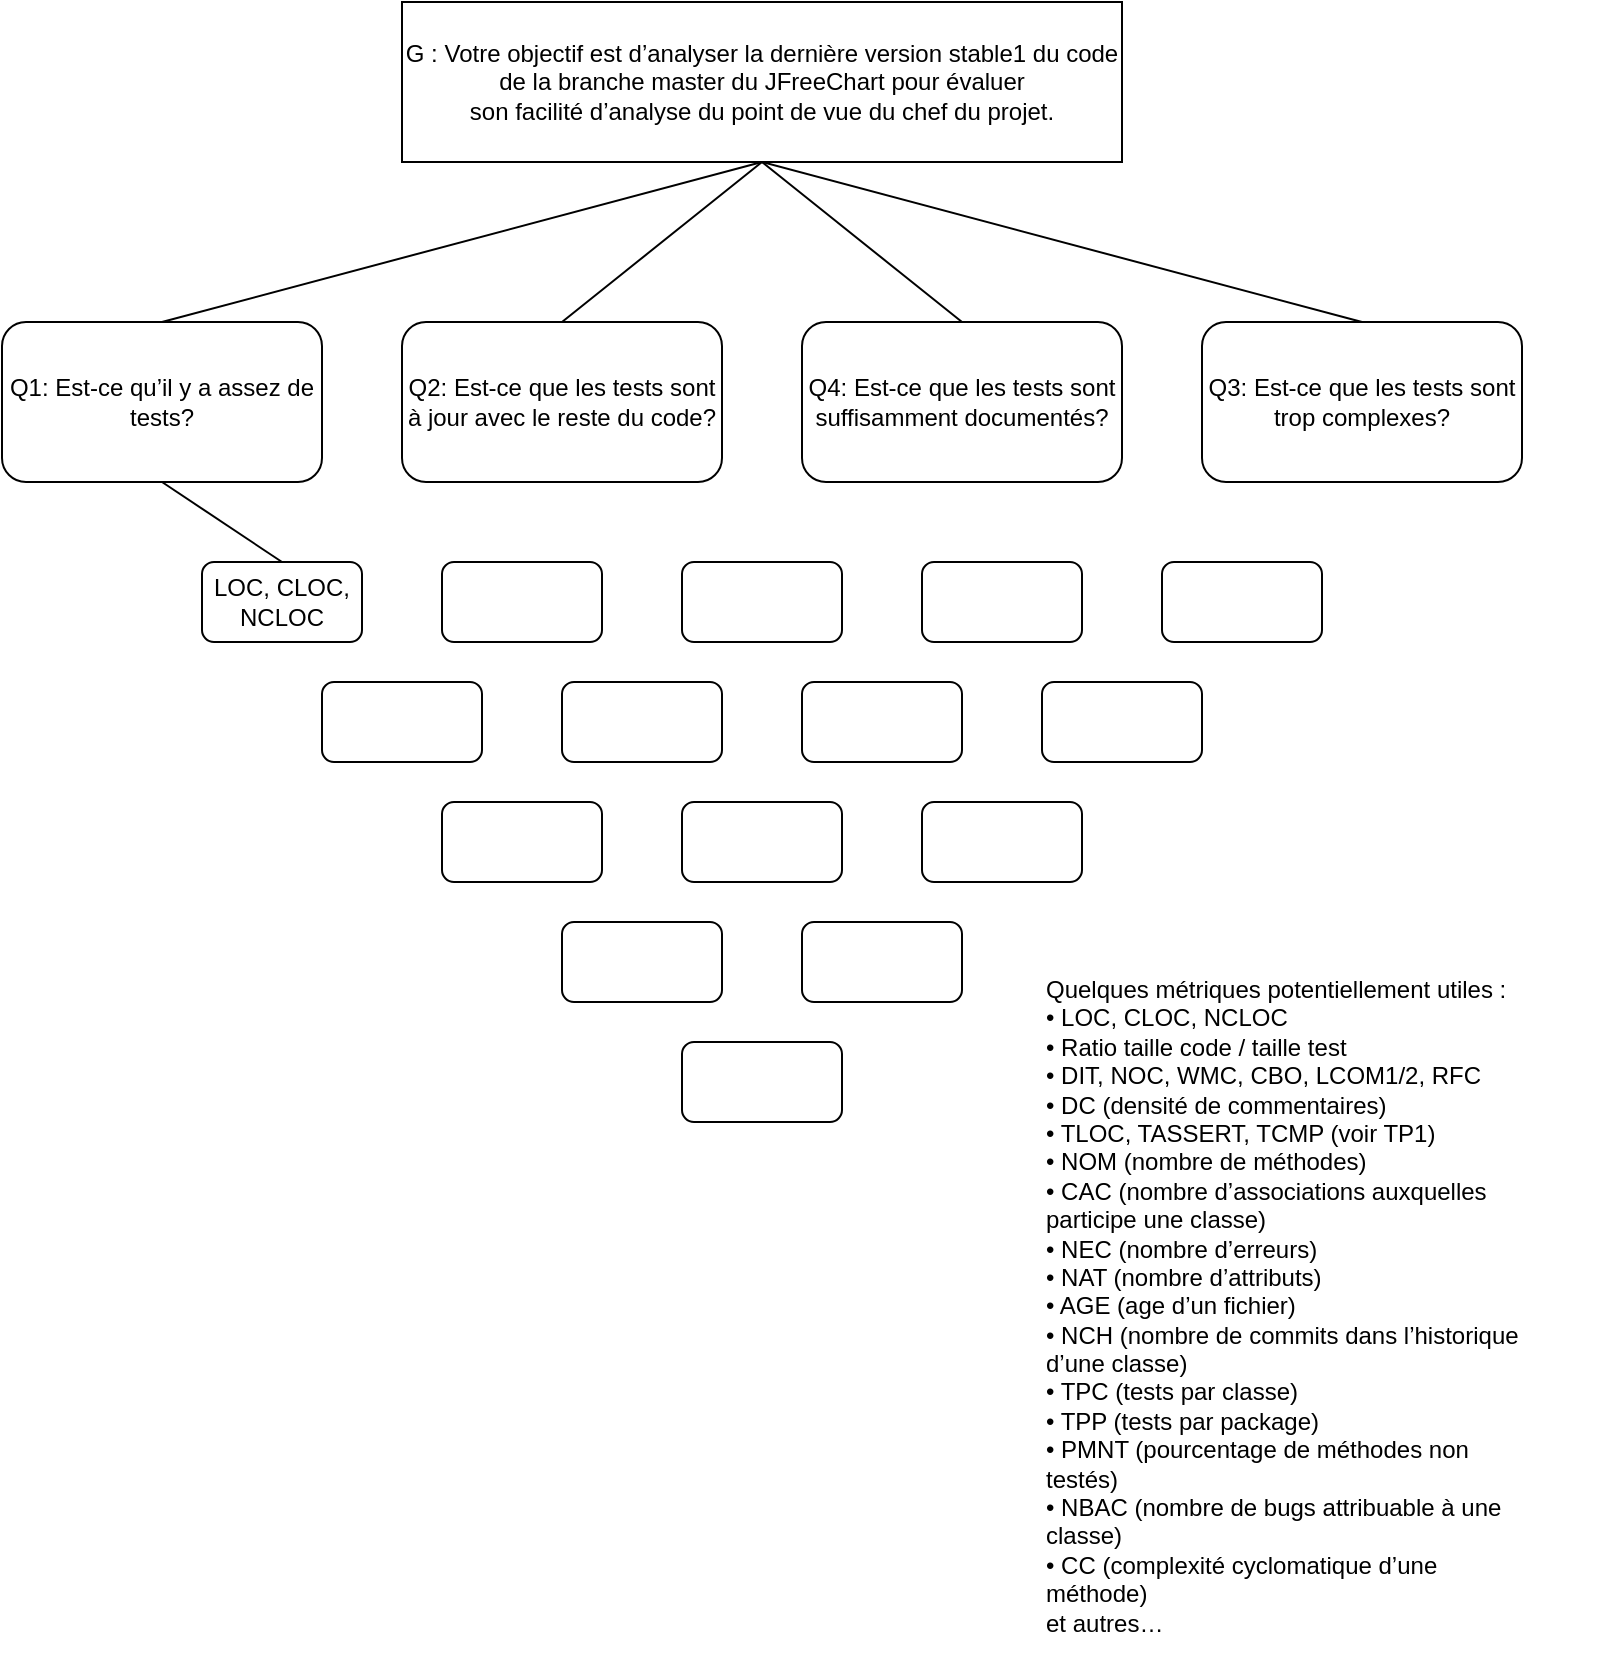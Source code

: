<mxfile version="20.3.6" type="device" pages="2"><diagram id="zffxVtpfFreSx3cwW2a-" name="Page-1"><mxGraphModel dx="1175" dy="823" grid="1" gridSize="10" guides="1" tooltips="1" connect="1" arrows="1" fold="1" page="1" pageScale="1" pageWidth="850" pageHeight="1100" math="0" shadow="0"><root><mxCell id="0"/><mxCell id="1" parent="0"/><mxCell id="87PNnA3hIG4e7Y2w0Kki-1" value="Q1: Est-ce qu’il y a assez de tests?" style="rounded=1;whiteSpace=wrap;html=1;" parent="1" vertex="1"><mxGeometry x="40" y="240" width="160" height="80" as="geometry"/></mxCell><mxCell id="87PNnA3hIG4e7Y2w0Kki-3" value="Q3: Est-ce que les tests sont trop complexes?" style="rounded=1;whiteSpace=wrap;html=1;" parent="1" vertex="1"><mxGeometry x="640" y="240" width="160" height="80" as="geometry"/></mxCell><mxCell id="87PNnA3hIG4e7Y2w0Kki-4" value="Q2: Est-ce que les tests sont à jour avec le reste du code?" style="rounded=1;whiteSpace=wrap;html=1;" parent="1" vertex="1"><mxGeometry x="240" y="240" width="160" height="80" as="geometry"/></mxCell><mxCell id="87PNnA3hIG4e7Y2w0Kki-5" value="Q4: Est-ce que les tests sont suffisamment documentés?" style="rounded=1;whiteSpace=wrap;html=1;" parent="1" vertex="1"><mxGeometry x="440" y="240" width="160" height="80" as="geometry"/></mxCell><mxCell id="87PNnA3hIG4e7Y2w0Kki-6" value="G : Votre objectif est d’analyser la dernière version stable1 du code de la branche master du JFreeChart pour évaluer&lt;br&gt;son facilité d’analyse du point de vue du chef du projet." style="rounded=0;whiteSpace=wrap;html=1;" parent="1" vertex="1"><mxGeometry x="240" y="80" width="360" height="80" as="geometry"/></mxCell><mxCell id="87PNnA3hIG4e7Y2w0Kki-9" value="" style="endArrow=none;html=1;rounded=0;entryX=0.5;entryY=1;entryDx=0;entryDy=0;exitX=0.5;exitY=0;exitDx=0;exitDy=0;" parent="1" source="87PNnA3hIG4e7Y2w0Kki-1" target="87PNnA3hIG4e7Y2w0Kki-6" edge="1"><mxGeometry width="50" height="50" relative="1" as="geometry"><mxPoint x="150" y="150" as="sourcePoint"/><mxPoint x="180" y="150" as="targetPoint"/></mxGeometry></mxCell><mxCell id="87PNnA3hIG4e7Y2w0Kki-10" value="" style="endArrow=none;html=1;rounded=0;entryX=0.5;entryY=1;entryDx=0;entryDy=0;exitX=0.5;exitY=0;exitDx=0;exitDy=0;" parent="1" source="87PNnA3hIG4e7Y2w0Kki-3" target="87PNnA3hIG4e7Y2w0Kki-6" edge="1"><mxGeometry width="50" height="50" relative="1" as="geometry"><mxPoint x="290" y="450" as="sourcePoint"/><mxPoint x="340" y="400" as="targetPoint"/></mxGeometry></mxCell><mxCell id="87PNnA3hIG4e7Y2w0Kki-11" value="" style="endArrow=none;html=1;rounded=0;entryX=0.5;entryY=1;entryDx=0;entryDy=0;exitX=0.5;exitY=0;exitDx=0;exitDy=0;" parent="1" source="87PNnA3hIG4e7Y2w0Kki-4" target="87PNnA3hIG4e7Y2w0Kki-6" edge="1"><mxGeometry width="50" height="50" relative="1" as="geometry"><mxPoint x="130" y="400" as="sourcePoint"/><mxPoint x="180" y="350" as="targetPoint"/></mxGeometry></mxCell><mxCell id="87PNnA3hIG4e7Y2w0Kki-12" value="" style="endArrow=none;html=1;rounded=0;entryX=0.5;entryY=1;entryDx=0;entryDy=0;exitX=0.5;exitY=0;exitDx=0;exitDy=0;" parent="1" source="87PNnA3hIG4e7Y2w0Kki-5" target="87PNnA3hIG4e7Y2w0Kki-6" edge="1"><mxGeometry width="50" height="50" relative="1" as="geometry"><mxPoint x="360" y="360" as="sourcePoint"/><mxPoint x="410" y="310" as="targetPoint"/></mxGeometry></mxCell><mxCell id="87PNnA3hIG4e7Y2w0Kki-14" value="Quelques métriques potentiellement utiles :&#xA;• LOC, CLOC, NCLOC&#xA;• Ratio taille code / taille test&#xA;• DIT, NOC, WMC, CBO, LCOM1/2, RFC&#xA;• DC (densité de commentaires)&#xA;• TLOC, TASSERT, TCMP (voir TP1)&#xA;• NOM (nombre de méthodes)&#xA;• CAC (nombre d’associations auxquelles&#xA;participe une classe)&#xA;• NEC (nombre d’erreurs)&#xA;• NAT (nombre d’attributs)&#xA;• AGE (age d’un fichier)&#xA;• NCH (nombre de commits dans l’historique&#xA;d’une classe)&#xA;• TPC (tests par classe)&#xA;• TPP (tests par package)&#xA;• PMNT (pourcentage de méthodes non&#xA;testés)&#xA;• NBAC (nombre de bugs attribuable à une&#xA;classe)&#xA;• CC (complexité cyclomatique d’une&#xA;méthode)&#xA;et autres…" style="text;whiteSpace=wrap;html=1;" parent="1" vertex="1"><mxGeometry x="560" y="560" width="280" height="350" as="geometry"/></mxCell><mxCell id="IXcVoKESkmsL63TugBQL-2" style="rounded=0;orthogonalLoop=1;jettySize=auto;html=1;endArrow=none;endFill=0;exitX=0.5;exitY=0;exitDx=0;exitDy=0;entryX=0.5;entryY=1;entryDx=0;entryDy=0;" edge="1" parent="1" source="IXcVoKESkmsL63TugBQL-1" target="87PNnA3hIG4e7Y2w0Kki-1"><mxGeometry relative="1" as="geometry"><mxPoint x="260" y="360" as="targetPoint"/></mxGeometry></mxCell><mxCell id="IXcVoKESkmsL63TugBQL-1" value="LOC, CLOC, NCLOC" style="rounded=1;whiteSpace=wrap;html=1;" vertex="1" parent="1"><mxGeometry x="140" y="360" width="80" height="40" as="geometry"/></mxCell><mxCell id="IXcVoKESkmsL63TugBQL-5" value="" style="rounded=1;whiteSpace=wrap;html=1;" vertex="1" parent="1"><mxGeometry x="260" y="360" width="80" height="40" as="geometry"/></mxCell><mxCell id="IXcVoKESkmsL63TugBQL-6" value="" style="rounded=1;whiteSpace=wrap;html=1;" vertex="1" parent="1"><mxGeometry x="380" y="360" width="80" height="40" as="geometry"/></mxCell><mxCell id="IXcVoKESkmsL63TugBQL-7" value="" style="rounded=1;whiteSpace=wrap;html=1;" vertex="1" parent="1"><mxGeometry x="260" y="480" width="80" height="40" as="geometry"/></mxCell><mxCell id="IXcVoKESkmsL63TugBQL-8" value="" style="rounded=1;whiteSpace=wrap;html=1;" vertex="1" parent="1"><mxGeometry x="380" y="480" width="80" height="40" as="geometry"/></mxCell><mxCell id="IXcVoKESkmsL63TugBQL-9" value="" style="rounded=1;whiteSpace=wrap;html=1;" vertex="1" parent="1"><mxGeometry x="500" y="480" width="80" height="40" as="geometry"/></mxCell><mxCell id="IXcVoKESkmsL63TugBQL-10" value="" style="rounded=1;whiteSpace=wrap;html=1;" vertex="1" parent="1"><mxGeometry x="500" y="360" width="80" height="40" as="geometry"/></mxCell><mxCell id="IXcVoKESkmsL63TugBQL-11" value="" style="rounded=1;whiteSpace=wrap;html=1;" vertex="1" parent="1"><mxGeometry x="620" y="360" width="80" height="40" as="geometry"/></mxCell><mxCell id="IXcVoKESkmsL63TugBQL-12" value="" style="rounded=1;whiteSpace=wrap;html=1;" vertex="1" parent="1"><mxGeometry x="320" y="540" width="80" height="40" as="geometry"/></mxCell><mxCell id="IXcVoKESkmsL63TugBQL-13" value="" style="rounded=1;whiteSpace=wrap;html=1;" vertex="1" parent="1"><mxGeometry x="440" y="540" width="80" height="40" as="geometry"/></mxCell><mxCell id="IXcVoKESkmsL63TugBQL-14" value="" style="rounded=1;whiteSpace=wrap;html=1;" vertex="1" parent="1"><mxGeometry x="380" y="600" width="80" height="40" as="geometry"/></mxCell><mxCell id="IXcVoKESkmsL63TugBQL-18" value="" style="rounded=1;whiteSpace=wrap;html=1;" vertex="1" parent="1"><mxGeometry x="200" y="420" width="80" height="40" as="geometry"/></mxCell><mxCell id="IXcVoKESkmsL63TugBQL-19" value="" style="rounded=1;whiteSpace=wrap;html=1;" vertex="1" parent="1"><mxGeometry x="320" y="420" width="80" height="40" as="geometry"/></mxCell><mxCell id="IXcVoKESkmsL63TugBQL-20" value="" style="rounded=1;whiteSpace=wrap;html=1;" vertex="1" parent="1"><mxGeometry x="440" y="420" width="80" height="40" as="geometry"/></mxCell><mxCell id="IXcVoKESkmsL63TugBQL-21" value="" style="rounded=1;whiteSpace=wrap;html=1;" vertex="1" parent="1"><mxGeometry x="560" y="420" width="80" height="40" as="geometry"/></mxCell></root></mxGraphModel></diagram><diagram id="iI3uD8l9MUWRjhcRu6qV" name="Page-2"><mxGraphModel dx="974" dy="682" grid="1" gridSize="10" guides="1" tooltips="1" connect="1" arrows="1" fold="1" page="1" pageScale="1" pageWidth="850" pageHeight="1100" math="0" shadow="0"><root><mxCell id="0"/><mxCell id="1" parent="0"/><mxCell id="PMy0hib2WkiIOrdqDRc6-1" value="Q1: Est-ce qu’il y a assez de tests?" style="rounded=1;whiteSpace=wrap;html=1;" vertex="1" parent="1"><mxGeometry x="40" y="240" width="160" height="80" as="geometry"/></mxCell><mxCell id="PMy0hib2WkiIOrdqDRc6-2" value="Q3: Est-ce que les tests sont trop complexes?" style="rounded=1;whiteSpace=wrap;html=1;" vertex="1" parent="1"><mxGeometry x="640" y="240" width="160" height="80" as="geometry"/></mxCell><mxCell id="PMy0hib2WkiIOrdqDRc6-3" value="Q2: Est-ce que les tests sont à jour avec le reste du code?" style="rounded=1;whiteSpace=wrap;html=1;" vertex="1" parent="1"><mxGeometry x="240" y="240" width="160" height="80" as="geometry"/></mxCell><mxCell id="PMy0hib2WkiIOrdqDRc6-4" value="Q4: Est-ce que les tests sont suffisamment documentés?" style="rounded=1;whiteSpace=wrap;html=1;" vertex="1" parent="1"><mxGeometry x="440" y="240" width="160" height="80" as="geometry"/></mxCell><mxCell id="PMy0hib2WkiIOrdqDRc6-5" value="G : Votre objectif est d’analyser la dernière version stable1 du code de la branche master du JFreeChart pour évaluer&lt;br&gt;son facilité d’analyse du point de vue du chef du projet." style="rounded=0;whiteSpace=wrap;html=1;" vertex="1" parent="1"><mxGeometry x="240" y="80" width="360" height="80" as="geometry"/></mxCell><mxCell id="PMy0hib2WkiIOrdqDRc6-6" value="" style="endArrow=none;html=1;rounded=0;entryX=0.5;entryY=1;entryDx=0;entryDy=0;exitX=0.5;exitY=0;exitDx=0;exitDy=0;" edge="1" parent="1" source="PMy0hib2WkiIOrdqDRc6-1" target="PMy0hib2WkiIOrdqDRc6-5"><mxGeometry width="50" height="50" relative="1" as="geometry"><mxPoint x="150" y="150" as="sourcePoint"/><mxPoint x="180" y="150" as="targetPoint"/></mxGeometry></mxCell><mxCell id="PMy0hib2WkiIOrdqDRc6-7" value="" style="endArrow=none;html=1;rounded=0;entryX=0.5;entryY=1;entryDx=0;entryDy=0;exitX=0.5;exitY=0;exitDx=0;exitDy=0;" edge="1" parent="1" source="PMy0hib2WkiIOrdqDRc6-2" target="PMy0hib2WkiIOrdqDRc6-5"><mxGeometry width="50" height="50" relative="1" as="geometry"><mxPoint x="290" y="450" as="sourcePoint"/><mxPoint x="340" y="400" as="targetPoint"/></mxGeometry></mxCell><mxCell id="PMy0hib2WkiIOrdqDRc6-8" value="" style="endArrow=none;html=1;rounded=0;entryX=0.5;entryY=1;entryDx=0;entryDy=0;exitX=0.5;exitY=0;exitDx=0;exitDy=0;" edge="1" parent="1" source="PMy0hib2WkiIOrdqDRc6-3" target="PMy0hib2WkiIOrdqDRc6-5"><mxGeometry width="50" height="50" relative="1" as="geometry"><mxPoint x="130" y="400" as="sourcePoint"/><mxPoint x="180" y="350" as="targetPoint"/></mxGeometry></mxCell><mxCell id="PMy0hib2WkiIOrdqDRc6-9" value="" style="endArrow=none;html=1;rounded=0;entryX=0.5;entryY=1;entryDx=0;entryDy=0;exitX=0.5;exitY=0;exitDx=0;exitDy=0;" edge="1" parent="1" source="PMy0hib2WkiIOrdqDRc6-4" target="PMy0hib2WkiIOrdqDRc6-5"><mxGeometry width="50" height="50" relative="1" as="geometry"><mxPoint x="360" y="360" as="sourcePoint"/><mxPoint x="410" y="310" as="targetPoint"/></mxGeometry></mxCell><mxCell id="PMy0hib2WkiIOrdqDRc6-10" value="Quelques métriques potentiellement utiles :&#xA;• LOC, CLOC, NCLOC&#xA;• Ratio taille code / taille test&#xA;• DIT, NOC, WMC, CBO, LCOM1/2, RFC&#xA;• DC (densité de commentaires)&#xA;• TLOC, TASSERT, TCMP (voir TP1)&#xA;• NOM (nombre de méthodes)&#xA;• CAC (nombre d’associations auxquelles&#xA;participe une classe)&#xA;• NEC (nombre d’erreurs)&#xA;• NAT (nombre d’attributs)&#xA;• AGE (age d’un fichier)&#xA;• NCH (nombre de commits dans l’historique&#xA;d’une classe)&#xA;• TPC (tests par classe)&#xA;• TPP (tests par package)&#xA;• PMNT (pourcentage de méthodes non&#xA;testés)&#xA;• NBAC (nombre de bugs attribuable à une&#xA;classe)&#xA;• CC (complexité cyclomatique d’une&#xA;méthode)&#xA;et autres…" style="text;whiteSpace=wrap;html=1;" vertex="1" parent="1"><mxGeometry x="560" y="730" width="280" height="350" as="geometry"/></mxCell><mxCell id="PMy0hib2WkiIOrdqDRc6-31" value="LOC, CLOC, NCLOC" style="rounded=1;whiteSpace=wrap;html=1;" vertex="1" parent="1"><mxGeometry x="40" y="720" width="80" height="40" as="geometry"/></mxCell><mxCell id="PMy0hib2WkiIOrdqDRc6-32" value="DIT, NOC, WMC, CBO, LCOM1/2, RFC" style="rounded=1;whiteSpace=wrap;html=1;" vertex="1" parent="1"><mxGeometry x="40" y="820" width="80" height="40" as="geometry"/></mxCell><mxCell id="PMy0hib2WkiIOrdqDRc6-33" value="Ratio taille code / taille test" style="rounded=1;whiteSpace=wrap;html=1;" vertex="1" parent="1"><mxGeometry x="40" y="770" width="80" height="40" as="geometry"/></mxCell><mxCell id="PMy0hib2WkiIOrdqDRc6-34" value="DC (densité de commentaires)" style="rounded=1;whiteSpace=wrap;html=1;" vertex="1" parent="1"><mxGeometry x="40" y="870" width="80" height="40" as="geometry"/></mxCell><mxCell id="PMy0hib2WkiIOrdqDRc6-35" value="TLOC, TASSERT, TCMP (voir TP1)" style="rounded=1;whiteSpace=wrap;html=1;" vertex="1" parent="1"><mxGeometry x="40" y="920" width="80" height="40" as="geometry"/></mxCell><mxCell id="PMy0hib2WkiIOrdqDRc6-36" value="NOM (nombre de méthodes)" style="rounded=1;whiteSpace=wrap;html=1;" vertex="1" parent="1"><mxGeometry x="40" y="970" width="80" height="40" as="geometry"/></mxCell><mxCell id="PMy0hib2WkiIOrdqDRc6-37" value="CAC (nombre d’associations auxquelles&lt;br&gt;participe une classe)" style="rounded=1;whiteSpace=wrap;html=1;" vertex="1" parent="1"><mxGeometry x="130" y="720" width="80" height="40" as="geometry"/></mxCell><mxCell id="PMy0hib2WkiIOrdqDRc6-38" value="NEC (nombre d’erreurs)" style="rounded=1;whiteSpace=wrap;html=1;" vertex="1" parent="1"><mxGeometry x="130" y="770" width="80" height="40" as="geometry"/></mxCell><mxCell id="PMy0hib2WkiIOrdqDRc6-39" value="NAT (nombre d’attributs)" style="rounded=1;whiteSpace=wrap;html=1;" vertex="1" parent="1"><mxGeometry x="130" y="820" width="80" height="40" as="geometry"/></mxCell><mxCell id="PMy0hib2WkiIOrdqDRc6-40" value="AGE (age d’un fichier)" style="rounded=1;whiteSpace=wrap;html=1;" vertex="1" parent="1"><mxGeometry x="130" y="870" width="80" height="40" as="geometry"/></mxCell><mxCell id="PMy0hib2WkiIOrdqDRc6-41" value="TPP (tests par package)" style="rounded=1;whiteSpace=wrap;html=1;" vertex="1" parent="1"><mxGeometry x="220" y="720" width="80" height="40" as="geometry"/></mxCell><mxCell id="PMy0hib2WkiIOrdqDRc6-42" value="PMNT (pourcentage de méthodes non&lt;br&gt;testés)" style="rounded=1;whiteSpace=wrap;html=1;" vertex="1" parent="1"><mxGeometry x="220" y="770" width="80" height="40" as="geometry"/></mxCell><mxCell id="PMy0hib2WkiIOrdqDRc6-43" value="NBAC (nombre de bugs attribuable à une&lt;br&gt;classe)" style="rounded=1;whiteSpace=wrap;html=1;" vertex="1" parent="1"><mxGeometry x="220" y="820" width="80" height="40" as="geometry"/></mxCell><mxCell id="PMy0hib2WkiIOrdqDRc6-44" value="CC (complexité cyclomatique d’une&lt;br&gt;méthode)" style="rounded=1;whiteSpace=wrap;html=1;" vertex="1" parent="1"><mxGeometry x="220" y="870" width="80" height="40" as="geometry"/></mxCell><mxCell id="PMy0hib2WkiIOrdqDRc6-45" value="NCH (nombre de commits dans l’historique&lt;br&gt;d’une classe)" style="rounded=1;whiteSpace=wrap;html=1;" vertex="1" parent="1"><mxGeometry x="130" y="920" width="80" height="40" as="geometry"/></mxCell><mxCell id="PMy0hib2WkiIOrdqDRc6-46" value="TPC (tests par classe)" style="rounded=1;whiteSpace=wrap;html=1;" vertex="1" parent="1"><mxGeometry x="130" y="970" width="80" height="40" as="geometry"/></mxCell><mxCell id="PMy0hib2WkiIOrdqDRc6-49" value="LOC, CLOC, NCLOC" style="rounded=1;whiteSpace=wrap;html=1;" vertex="1" parent="1"><mxGeometry x="40" y="360" width="80" height="40" as="geometry"/></mxCell><mxCell id="PMy0hib2WkiIOrdqDRc6-50" value="Ratio taille code / taille test" style="rounded=1;whiteSpace=wrap;html=1;" vertex="1" parent="1"><mxGeometry x="120" y="360" width="80" height="40" as="geometry"/></mxCell><mxCell id="PMy0hib2WkiIOrdqDRc6-51" value="DC (densité de commentaires)" style="rounded=1;whiteSpace=wrap;html=1;" vertex="1" parent="1"><mxGeometry x="40" y="400" width="80" height="40" as="geometry"/></mxCell><mxCell id="PMy0hib2WkiIOrdqDRc6-52" value="TPC (tests par classe)" style="rounded=1;whiteSpace=wrap;html=1;" vertex="1" parent="1"><mxGeometry x="120" y="400" width="80" height="40" as="geometry"/></mxCell><mxCell id="PMy0hib2WkiIOrdqDRc6-53" value="TPP (tests par package)" style="rounded=1;whiteSpace=wrap;html=1;" vertex="1" parent="1"><mxGeometry x="40" y="440" width="80" height="40" as="geometry"/></mxCell><mxCell id="PMy0hib2WkiIOrdqDRc6-54" value="PMNT (pourcentage de méthodes non&lt;br&gt;testés)" style="rounded=1;whiteSpace=wrap;html=1;" vertex="1" parent="1"><mxGeometry x="120" y="440" width="80" height="40" as="geometry"/></mxCell></root></mxGraphModel></diagram></mxfile>